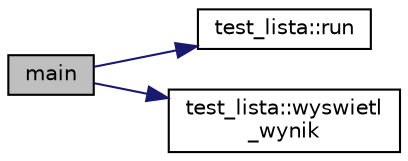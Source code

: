 digraph "main"
{
  edge [fontname="Helvetica",fontsize="10",labelfontname="Helvetica",labelfontsize="10"];
  node [fontname="Helvetica",fontsize="10",shape=record];
  rankdir="LR";
  Node1 [label="main",height=0.2,width=0.4,color="black", fillcolor="grey75", style="filled" fontcolor="black"];
  Node1 -> Node2 [color="midnightblue",fontsize="10",style="solid",fontname="Helvetica"];
  Node2 [label="test_lista::run",height=0.2,width=0.4,color="black", fillcolor="white", style="filled",URL="$classtest__lista.html#a160a9d47a0faf196700d1fcbae1a84de",tooltip="Metoda run. Jest to jedna z metod implementujaca metode czysto wirtualna interfejsu Irunnable..."];
  Node1 -> Node3 [color="midnightblue",fontsize="10",style="solid",fontname="Helvetica"];
  Node3 [label="test_lista::wyswietl\l_wynik",height=0.2,width=0.4,color="black", fillcolor="white", style="filled",URL="$classtest__lista.html#abe219205c52b1e152cf16fb71140686f",tooltip="Metoda wyswietl_wynik dla obiektow klasy test_lista. Metoda ta wyswietla pole get_time na standardowy..."];
}
